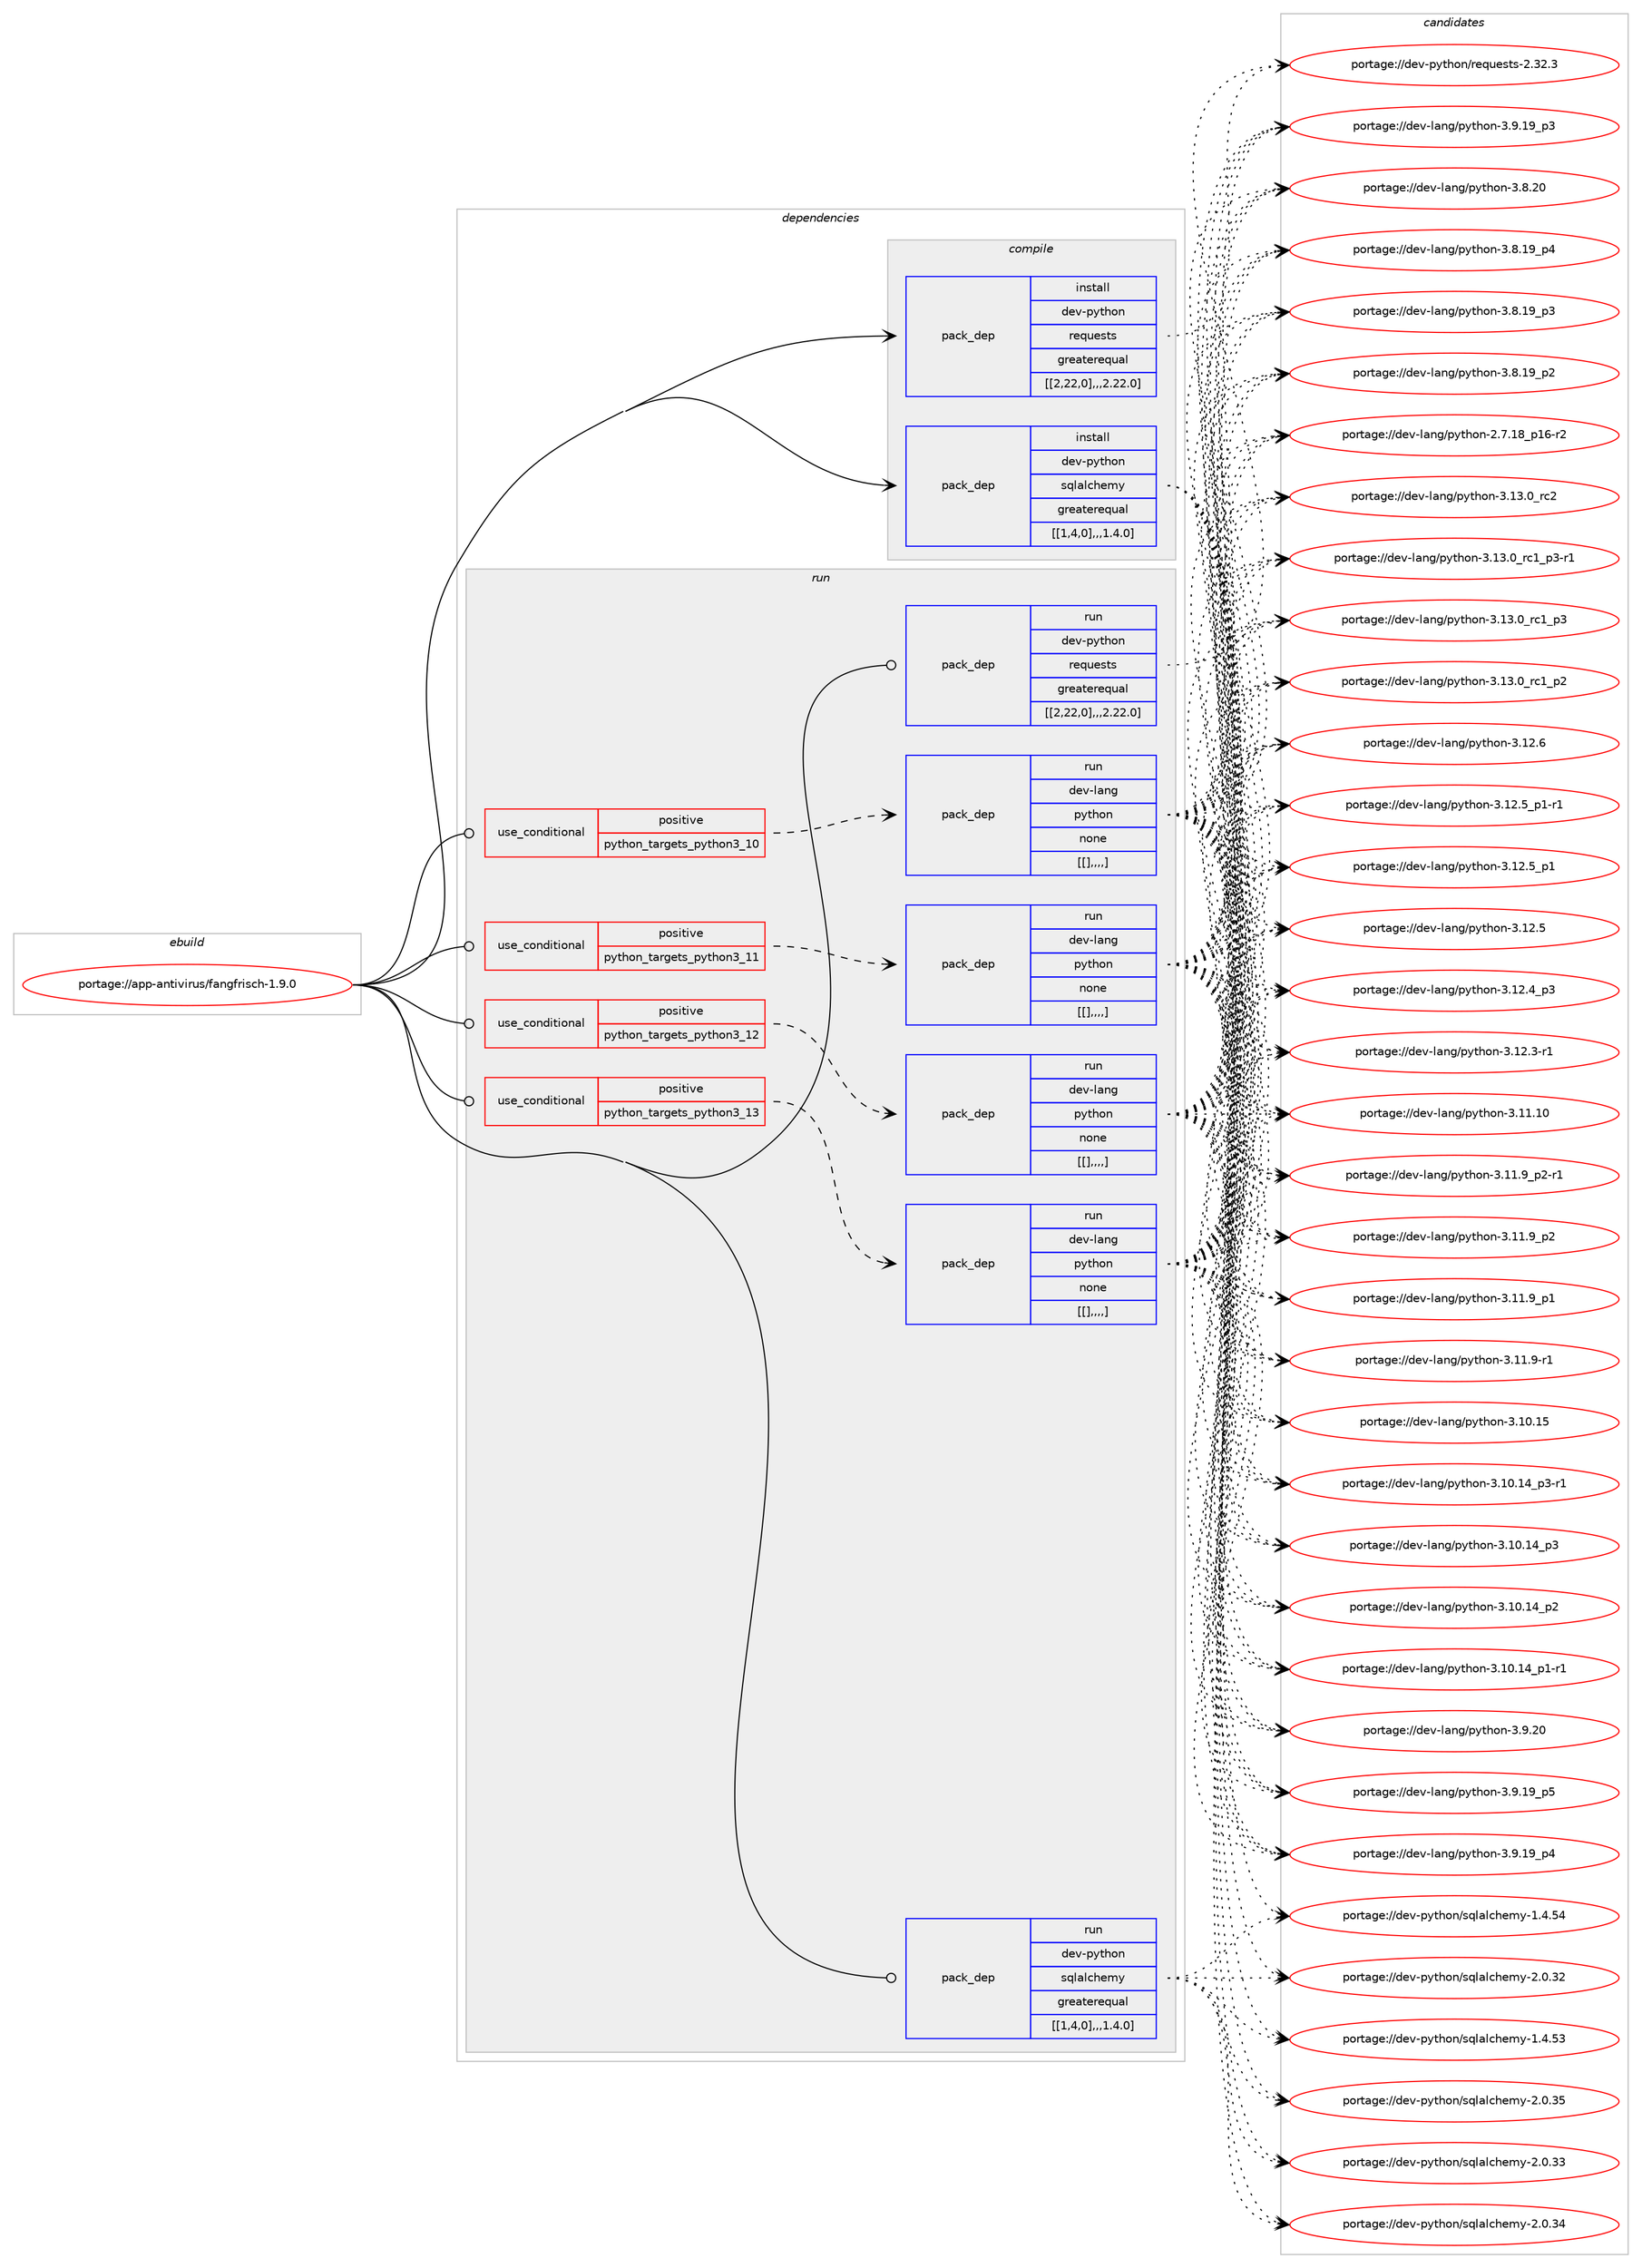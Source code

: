 digraph prolog {

# *************
# Graph options
# *************

newrank=true;
concentrate=true;
compound=true;
graph [rankdir=LR,fontname=Helvetica,fontsize=10,ranksep=1.5];#, ranksep=2.5, nodesep=0.2];
edge  [arrowhead=vee];
node  [fontname=Helvetica,fontsize=10];

# **********
# The ebuild
# **********

subgraph cluster_leftcol {
color=gray;
label=<<i>ebuild</i>>;
id [label="portage://app-antivirus/fangfrisch-1.9.0", color=red, width=4, href="../app-antivirus/fangfrisch-1.9.0.svg"];
}

# ****************
# The dependencies
# ****************

subgraph cluster_midcol {
color=gray;
label=<<i>dependencies</i>>;
subgraph cluster_compile {
fillcolor="#eeeeee";
style=filled;
label=<<i>compile</i>>;
subgraph pack4965 {
dependency6909 [label=<<TABLE BORDER="0" CELLBORDER="1" CELLSPACING="0" CELLPADDING="4" WIDTH="220"><TR><TD ROWSPAN="6" CELLPADDING="30">pack_dep</TD></TR><TR><TD WIDTH="110">install</TD></TR><TR><TD>dev-python</TD></TR><TR><TD>requests</TD></TR><TR><TD>greaterequal</TD></TR><TR><TD>[[2,22,0],,,2.22.0]</TD></TR></TABLE>>, shape=none, color=blue];
}
id:e -> dependency6909:w [weight=20,style="solid",arrowhead="vee"];
subgraph pack4966 {
dependency6910 [label=<<TABLE BORDER="0" CELLBORDER="1" CELLSPACING="0" CELLPADDING="4" WIDTH="220"><TR><TD ROWSPAN="6" CELLPADDING="30">pack_dep</TD></TR><TR><TD WIDTH="110">install</TD></TR><TR><TD>dev-python</TD></TR><TR><TD>sqlalchemy</TD></TR><TR><TD>greaterequal</TD></TR><TR><TD>[[1,4,0],,,1.4.0]</TD></TR></TABLE>>, shape=none, color=blue];
}
id:e -> dependency6910:w [weight=20,style="solid",arrowhead="vee"];
}
subgraph cluster_compileandrun {
fillcolor="#eeeeee";
style=filled;
label=<<i>compile and run</i>>;
}
subgraph cluster_run {
fillcolor="#eeeeee";
style=filled;
label=<<i>run</i>>;
subgraph cond1918 {
dependency6911 [label=<<TABLE BORDER="0" CELLBORDER="1" CELLSPACING="0" CELLPADDING="4"><TR><TD ROWSPAN="3" CELLPADDING="10">use_conditional</TD></TR><TR><TD>positive</TD></TR><TR><TD>python_targets_python3_10</TD></TR></TABLE>>, shape=none, color=red];
subgraph pack4967 {
dependency6912 [label=<<TABLE BORDER="0" CELLBORDER="1" CELLSPACING="0" CELLPADDING="4" WIDTH="220"><TR><TD ROWSPAN="6" CELLPADDING="30">pack_dep</TD></TR><TR><TD WIDTH="110">run</TD></TR><TR><TD>dev-lang</TD></TR><TR><TD>python</TD></TR><TR><TD>none</TD></TR><TR><TD>[[],,,,]</TD></TR></TABLE>>, shape=none, color=blue];
}
dependency6911:e -> dependency6912:w [weight=20,style="dashed",arrowhead="vee"];
}
id:e -> dependency6911:w [weight=20,style="solid",arrowhead="odot"];
subgraph cond1919 {
dependency6913 [label=<<TABLE BORDER="0" CELLBORDER="1" CELLSPACING="0" CELLPADDING="4"><TR><TD ROWSPAN="3" CELLPADDING="10">use_conditional</TD></TR><TR><TD>positive</TD></TR><TR><TD>python_targets_python3_11</TD></TR></TABLE>>, shape=none, color=red];
subgraph pack4968 {
dependency6914 [label=<<TABLE BORDER="0" CELLBORDER="1" CELLSPACING="0" CELLPADDING="4" WIDTH="220"><TR><TD ROWSPAN="6" CELLPADDING="30">pack_dep</TD></TR><TR><TD WIDTH="110">run</TD></TR><TR><TD>dev-lang</TD></TR><TR><TD>python</TD></TR><TR><TD>none</TD></TR><TR><TD>[[],,,,]</TD></TR></TABLE>>, shape=none, color=blue];
}
dependency6913:e -> dependency6914:w [weight=20,style="dashed",arrowhead="vee"];
}
id:e -> dependency6913:w [weight=20,style="solid",arrowhead="odot"];
subgraph cond1920 {
dependency6915 [label=<<TABLE BORDER="0" CELLBORDER="1" CELLSPACING="0" CELLPADDING="4"><TR><TD ROWSPAN="3" CELLPADDING="10">use_conditional</TD></TR><TR><TD>positive</TD></TR><TR><TD>python_targets_python3_12</TD></TR></TABLE>>, shape=none, color=red];
subgraph pack4969 {
dependency6916 [label=<<TABLE BORDER="0" CELLBORDER="1" CELLSPACING="0" CELLPADDING="4" WIDTH="220"><TR><TD ROWSPAN="6" CELLPADDING="30">pack_dep</TD></TR><TR><TD WIDTH="110">run</TD></TR><TR><TD>dev-lang</TD></TR><TR><TD>python</TD></TR><TR><TD>none</TD></TR><TR><TD>[[],,,,]</TD></TR></TABLE>>, shape=none, color=blue];
}
dependency6915:e -> dependency6916:w [weight=20,style="dashed",arrowhead="vee"];
}
id:e -> dependency6915:w [weight=20,style="solid",arrowhead="odot"];
subgraph cond1921 {
dependency6917 [label=<<TABLE BORDER="0" CELLBORDER="1" CELLSPACING="0" CELLPADDING="4"><TR><TD ROWSPAN="3" CELLPADDING="10">use_conditional</TD></TR><TR><TD>positive</TD></TR><TR><TD>python_targets_python3_13</TD></TR></TABLE>>, shape=none, color=red];
subgraph pack4970 {
dependency6918 [label=<<TABLE BORDER="0" CELLBORDER="1" CELLSPACING="0" CELLPADDING="4" WIDTH="220"><TR><TD ROWSPAN="6" CELLPADDING="30">pack_dep</TD></TR><TR><TD WIDTH="110">run</TD></TR><TR><TD>dev-lang</TD></TR><TR><TD>python</TD></TR><TR><TD>none</TD></TR><TR><TD>[[],,,,]</TD></TR></TABLE>>, shape=none, color=blue];
}
dependency6917:e -> dependency6918:w [weight=20,style="dashed",arrowhead="vee"];
}
id:e -> dependency6917:w [weight=20,style="solid",arrowhead="odot"];
subgraph pack4971 {
dependency6919 [label=<<TABLE BORDER="0" CELLBORDER="1" CELLSPACING="0" CELLPADDING="4" WIDTH="220"><TR><TD ROWSPAN="6" CELLPADDING="30">pack_dep</TD></TR><TR><TD WIDTH="110">run</TD></TR><TR><TD>dev-python</TD></TR><TR><TD>requests</TD></TR><TR><TD>greaterequal</TD></TR><TR><TD>[[2,22,0],,,2.22.0]</TD></TR></TABLE>>, shape=none, color=blue];
}
id:e -> dependency6919:w [weight=20,style="solid",arrowhead="odot"];
subgraph pack4972 {
dependency6920 [label=<<TABLE BORDER="0" CELLBORDER="1" CELLSPACING="0" CELLPADDING="4" WIDTH="220"><TR><TD ROWSPAN="6" CELLPADDING="30">pack_dep</TD></TR><TR><TD WIDTH="110">run</TD></TR><TR><TD>dev-python</TD></TR><TR><TD>sqlalchemy</TD></TR><TR><TD>greaterequal</TD></TR><TR><TD>[[1,4,0],,,1.4.0]</TD></TR></TABLE>>, shape=none, color=blue];
}
id:e -> dependency6920:w [weight=20,style="solid",arrowhead="odot"];
}
}

# **************
# The candidates
# **************

subgraph cluster_choices {
rank=same;
color=gray;
label=<<i>candidates</i>>;

subgraph choice4965 {
color=black;
nodesep=1;
choice100101118451121211161041111104711410111311710111511611545504651504651 [label="portage://dev-python/requests-2.32.3", color=red, width=4,href="../dev-python/requests-2.32.3.svg"];
dependency6909:e -> choice100101118451121211161041111104711410111311710111511611545504651504651:w [style=dotted,weight="100"];
}
subgraph choice4966 {
color=black;
nodesep=1;
choice1001011184511212111610411111047115113108971089910410110912145504648465153 [label="portage://dev-python/sqlalchemy-2.0.35", color=red, width=4,href="../dev-python/sqlalchemy-2.0.35.svg"];
choice1001011184511212111610411111047115113108971089910410110912145504648465152 [label="portage://dev-python/sqlalchemy-2.0.34", color=red, width=4,href="../dev-python/sqlalchemy-2.0.34.svg"];
choice1001011184511212111610411111047115113108971089910410110912145504648465151 [label="portage://dev-python/sqlalchemy-2.0.33", color=red, width=4,href="../dev-python/sqlalchemy-2.0.33.svg"];
choice1001011184511212111610411111047115113108971089910410110912145504648465150 [label="portage://dev-python/sqlalchemy-2.0.32", color=red, width=4,href="../dev-python/sqlalchemy-2.0.32.svg"];
choice1001011184511212111610411111047115113108971089910410110912145494652465352 [label="portage://dev-python/sqlalchemy-1.4.54", color=red, width=4,href="../dev-python/sqlalchemy-1.4.54.svg"];
choice1001011184511212111610411111047115113108971089910410110912145494652465351 [label="portage://dev-python/sqlalchemy-1.4.53", color=red, width=4,href="../dev-python/sqlalchemy-1.4.53.svg"];
dependency6910:e -> choice1001011184511212111610411111047115113108971089910410110912145504648465153:w [style=dotted,weight="100"];
dependency6910:e -> choice1001011184511212111610411111047115113108971089910410110912145504648465152:w [style=dotted,weight="100"];
dependency6910:e -> choice1001011184511212111610411111047115113108971089910410110912145504648465151:w [style=dotted,weight="100"];
dependency6910:e -> choice1001011184511212111610411111047115113108971089910410110912145504648465150:w [style=dotted,weight="100"];
dependency6910:e -> choice1001011184511212111610411111047115113108971089910410110912145494652465352:w [style=dotted,weight="100"];
dependency6910:e -> choice1001011184511212111610411111047115113108971089910410110912145494652465351:w [style=dotted,weight="100"];
}
subgraph choice4967 {
color=black;
nodesep=1;
choice10010111845108971101034711212111610411111045514649514648951149950 [label="portage://dev-lang/python-3.13.0_rc2", color=red, width=4,href="../dev-lang/python-3.13.0_rc2.svg"];
choice1001011184510897110103471121211161041111104551464951464895114994995112514511449 [label="portage://dev-lang/python-3.13.0_rc1_p3-r1", color=red, width=4,href="../dev-lang/python-3.13.0_rc1_p3-r1.svg"];
choice100101118451089711010347112121116104111110455146495146489511499499511251 [label="portage://dev-lang/python-3.13.0_rc1_p3", color=red, width=4,href="../dev-lang/python-3.13.0_rc1_p3.svg"];
choice100101118451089711010347112121116104111110455146495146489511499499511250 [label="portage://dev-lang/python-3.13.0_rc1_p2", color=red, width=4,href="../dev-lang/python-3.13.0_rc1_p2.svg"];
choice10010111845108971101034711212111610411111045514649504654 [label="portage://dev-lang/python-3.12.6", color=red, width=4,href="../dev-lang/python-3.12.6.svg"];
choice1001011184510897110103471121211161041111104551464950465395112494511449 [label="portage://dev-lang/python-3.12.5_p1-r1", color=red, width=4,href="../dev-lang/python-3.12.5_p1-r1.svg"];
choice100101118451089711010347112121116104111110455146495046539511249 [label="portage://dev-lang/python-3.12.5_p1", color=red, width=4,href="../dev-lang/python-3.12.5_p1.svg"];
choice10010111845108971101034711212111610411111045514649504653 [label="portage://dev-lang/python-3.12.5", color=red, width=4,href="../dev-lang/python-3.12.5.svg"];
choice100101118451089711010347112121116104111110455146495046529511251 [label="portage://dev-lang/python-3.12.4_p3", color=red, width=4,href="../dev-lang/python-3.12.4_p3.svg"];
choice100101118451089711010347112121116104111110455146495046514511449 [label="portage://dev-lang/python-3.12.3-r1", color=red, width=4,href="../dev-lang/python-3.12.3-r1.svg"];
choice1001011184510897110103471121211161041111104551464949464948 [label="portage://dev-lang/python-3.11.10", color=red, width=4,href="../dev-lang/python-3.11.10.svg"];
choice1001011184510897110103471121211161041111104551464949465795112504511449 [label="portage://dev-lang/python-3.11.9_p2-r1", color=red, width=4,href="../dev-lang/python-3.11.9_p2-r1.svg"];
choice100101118451089711010347112121116104111110455146494946579511250 [label="portage://dev-lang/python-3.11.9_p2", color=red, width=4,href="../dev-lang/python-3.11.9_p2.svg"];
choice100101118451089711010347112121116104111110455146494946579511249 [label="portage://dev-lang/python-3.11.9_p1", color=red, width=4,href="../dev-lang/python-3.11.9_p1.svg"];
choice100101118451089711010347112121116104111110455146494946574511449 [label="portage://dev-lang/python-3.11.9-r1", color=red, width=4,href="../dev-lang/python-3.11.9-r1.svg"];
choice1001011184510897110103471121211161041111104551464948464953 [label="portage://dev-lang/python-3.10.15", color=red, width=4,href="../dev-lang/python-3.10.15.svg"];
choice100101118451089711010347112121116104111110455146494846495295112514511449 [label="portage://dev-lang/python-3.10.14_p3-r1", color=red, width=4,href="../dev-lang/python-3.10.14_p3-r1.svg"];
choice10010111845108971101034711212111610411111045514649484649529511251 [label="portage://dev-lang/python-3.10.14_p3", color=red, width=4,href="../dev-lang/python-3.10.14_p3.svg"];
choice10010111845108971101034711212111610411111045514649484649529511250 [label="portage://dev-lang/python-3.10.14_p2", color=red, width=4,href="../dev-lang/python-3.10.14_p2.svg"];
choice100101118451089711010347112121116104111110455146494846495295112494511449 [label="portage://dev-lang/python-3.10.14_p1-r1", color=red, width=4,href="../dev-lang/python-3.10.14_p1-r1.svg"];
choice10010111845108971101034711212111610411111045514657465048 [label="portage://dev-lang/python-3.9.20", color=red, width=4,href="../dev-lang/python-3.9.20.svg"];
choice100101118451089711010347112121116104111110455146574649579511253 [label="portage://dev-lang/python-3.9.19_p5", color=red, width=4,href="../dev-lang/python-3.9.19_p5.svg"];
choice100101118451089711010347112121116104111110455146574649579511252 [label="portage://dev-lang/python-3.9.19_p4", color=red, width=4,href="../dev-lang/python-3.9.19_p4.svg"];
choice100101118451089711010347112121116104111110455146574649579511251 [label="portage://dev-lang/python-3.9.19_p3", color=red, width=4,href="../dev-lang/python-3.9.19_p3.svg"];
choice10010111845108971101034711212111610411111045514656465048 [label="portage://dev-lang/python-3.8.20", color=red, width=4,href="../dev-lang/python-3.8.20.svg"];
choice100101118451089711010347112121116104111110455146564649579511252 [label="portage://dev-lang/python-3.8.19_p4", color=red, width=4,href="../dev-lang/python-3.8.19_p4.svg"];
choice100101118451089711010347112121116104111110455146564649579511251 [label="portage://dev-lang/python-3.8.19_p3", color=red, width=4,href="../dev-lang/python-3.8.19_p3.svg"];
choice100101118451089711010347112121116104111110455146564649579511250 [label="portage://dev-lang/python-3.8.19_p2", color=red, width=4,href="../dev-lang/python-3.8.19_p2.svg"];
choice100101118451089711010347112121116104111110455046554649569511249544511450 [label="portage://dev-lang/python-2.7.18_p16-r2", color=red, width=4,href="../dev-lang/python-2.7.18_p16-r2.svg"];
dependency6912:e -> choice10010111845108971101034711212111610411111045514649514648951149950:w [style=dotted,weight="100"];
dependency6912:e -> choice1001011184510897110103471121211161041111104551464951464895114994995112514511449:w [style=dotted,weight="100"];
dependency6912:e -> choice100101118451089711010347112121116104111110455146495146489511499499511251:w [style=dotted,weight="100"];
dependency6912:e -> choice100101118451089711010347112121116104111110455146495146489511499499511250:w [style=dotted,weight="100"];
dependency6912:e -> choice10010111845108971101034711212111610411111045514649504654:w [style=dotted,weight="100"];
dependency6912:e -> choice1001011184510897110103471121211161041111104551464950465395112494511449:w [style=dotted,weight="100"];
dependency6912:e -> choice100101118451089711010347112121116104111110455146495046539511249:w [style=dotted,weight="100"];
dependency6912:e -> choice10010111845108971101034711212111610411111045514649504653:w [style=dotted,weight="100"];
dependency6912:e -> choice100101118451089711010347112121116104111110455146495046529511251:w [style=dotted,weight="100"];
dependency6912:e -> choice100101118451089711010347112121116104111110455146495046514511449:w [style=dotted,weight="100"];
dependency6912:e -> choice1001011184510897110103471121211161041111104551464949464948:w [style=dotted,weight="100"];
dependency6912:e -> choice1001011184510897110103471121211161041111104551464949465795112504511449:w [style=dotted,weight="100"];
dependency6912:e -> choice100101118451089711010347112121116104111110455146494946579511250:w [style=dotted,weight="100"];
dependency6912:e -> choice100101118451089711010347112121116104111110455146494946579511249:w [style=dotted,weight="100"];
dependency6912:e -> choice100101118451089711010347112121116104111110455146494946574511449:w [style=dotted,weight="100"];
dependency6912:e -> choice1001011184510897110103471121211161041111104551464948464953:w [style=dotted,weight="100"];
dependency6912:e -> choice100101118451089711010347112121116104111110455146494846495295112514511449:w [style=dotted,weight="100"];
dependency6912:e -> choice10010111845108971101034711212111610411111045514649484649529511251:w [style=dotted,weight="100"];
dependency6912:e -> choice10010111845108971101034711212111610411111045514649484649529511250:w [style=dotted,weight="100"];
dependency6912:e -> choice100101118451089711010347112121116104111110455146494846495295112494511449:w [style=dotted,weight="100"];
dependency6912:e -> choice10010111845108971101034711212111610411111045514657465048:w [style=dotted,weight="100"];
dependency6912:e -> choice100101118451089711010347112121116104111110455146574649579511253:w [style=dotted,weight="100"];
dependency6912:e -> choice100101118451089711010347112121116104111110455146574649579511252:w [style=dotted,weight="100"];
dependency6912:e -> choice100101118451089711010347112121116104111110455146574649579511251:w [style=dotted,weight="100"];
dependency6912:e -> choice10010111845108971101034711212111610411111045514656465048:w [style=dotted,weight="100"];
dependency6912:e -> choice100101118451089711010347112121116104111110455146564649579511252:w [style=dotted,weight="100"];
dependency6912:e -> choice100101118451089711010347112121116104111110455146564649579511251:w [style=dotted,weight="100"];
dependency6912:e -> choice100101118451089711010347112121116104111110455146564649579511250:w [style=dotted,weight="100"];
dependency6912:e -> choice100101118451089711010347112121116104111110455046554649569511249544511450:w [style=dotted,weight="100"];
}
subgraph choice4968 {
color=black;
nodesep=1;
choice10010111845108971101034711212111610411111045514649514648951149950 [label="portage://dev-lang/python-3.13.0_rc2", color=red, width=4,href="../dev-lang/python-3.13.0_rc2.svg"];
choice1001011184510897110103471121211161041111104551464951464895114994995112514511449 [label="portage://dev-lang/python-3.13.0_rc1_p3-r1", color=red, width=4,href="../dev-lang/python-3.13.0_rc1_p3-r1.svg"];
choice100101118451089711010347112121116104111110455146495146489511499499511251 [label="portage://dev-lang/python-3.13.0_rc1_p3", color=red, width=4,href="../dev-lang/python-3.13.0_rc1_p3.svg"];
choice100101118451089711010347112121116104111110455146495146489511499499511250 [label="portage://dev-lang/python-3.13.0_rc1_p2", color=red, width=4,href="../dev-lang/python-3.13.0_rc1_p2.svg"];
choice10010111845108971101034711212111610411111045514649504654 [label="portage://dev-lang/python-3.12.6", color=red, width=4,href="../dev-lang/python-3.12.6.svg"];
choice1001011184510897110103471121211161041111104551464950465395112494511449 [label="portage://dev-lang/python-3.12.5_p1-r1", color=red, width=4,href="../dev-lang/python-3.12.5_p1-r1.svg"];
choice100101118451089711010347112121116104111110455146495046539511249 [label="portage://dev-lang/python-3.12.5_p1", color=red, width=4,href="../dev-lang/python-3.12.5_p1.svg"];
choice10010111845108971101034711212111610411111045514649504653 [label="portage://dev-lang/python-3.12.5", color=red, width=4,href="../dev-lang/python-3.12.5.svg"];
choice100101118451089711010347112121116104111110455146495046529511251 [label="portage://dev-lang/python-3.12.4_p3", color=red, width=4,href="../dev-lang/python-3.12.4_p3.svg"];
choice100101118451089711010347112121116104111110455146495046514511449 [label="portage://dev-lang/python-3.12.3-r1", color=red, width=4,href="../dev-lang/python-3.12.3-r1.svg"];
choice1001011184510897110103471121211161041111104551464949464948 [label="portage://dev-lang/python-3.11.10", color=red, width=4,href="../dev-lang/python-3.11.10.svg"];
choice1001011184510897110103471121211161041111104551464949465795112504511449 [label="portage://dev-lang/python-3.11.9_p2-r1", color=red, width=4,href="../dev-lang/python-3.11.9_p2-r1.svg"];
choice100101118451089711010347112121116104111110455146494946579511250 [label="portage://dev-lang/python-3.11.9_p2", color=red, width=4,href="../dev-lang/python-3.11.9_p2.svg"];
choice100101118451089711010347112121116104111110455146494946579511249 [label="portage://dev-lang/python-3.11.9_p1", color=red, width=4,href="../dev-lang/python-3.11.9_p1.svg"];
choice100101118451089711010347112121116104111110455146494946574511449 [label="portage://dev-lang/python-3.11.9-r1", color=red, width=4,href="../dev-lang/python-3.11.9-r1.svg"];
choice1001011184510897110103471121211161041111104551464948464953 [label="portage://dev-lang/python-3.10.15", color=red, width=4,href="../dev-lang/python-3.10.15.svg"];
choice100101118451089711010347112121116104111110455146494846495295112514511449 [label="portage://dev-lang/python-3.10.14_p3-r1", color=red, width=4,href="../dev-lang/python-3.10.14_p3-r1.svg"];
choice10010111845108971101034711212111610411111045514649484649529511251 [label="portage://dev-lang/python-3.10.14_p3", color=red, width=4,href="../dev-lang/python-3.10.14_p3.svg"];
choice10010111845108971101034711212111610411111045514649484649529511250 [label="portage://dev-lang/python-3.10.14_p2", color=red, width=4,href="../dev-lang/python-3.10.14_p2.svg"];
choice100101118451089711010347112121116104111110455146494846495295112494511449 [label="portage://dev-lang/python-3.10.14_p1-r1", color=red, width=4,href="../dev-lang/python-3.10.14_p1-r1.svg"];
choice10010111845108971101034711212111610411111045514657465048 [label="portage://dev-lang/python-3.9.20", color=red, width=4,href="../dev-lang/python-3.9.20.svg"];
choice100101118451089711010347112121116104111110455146574649579511253 [label="portage://dev-lang/python-3.9.19_p5", color=red, width=4,href="../dev-lang/python-3.9.19_p5.svg"];
choice100101118451089711010347112121116104111110455146574649579511252 [label="portage://dev-lang/python-3.9.19_p4", color=red, width=4,href="../dev-lang/python-3.9.19_p4.svg"];
choice100101118451089711010347112121116104111110455146574649579511251 [label="portage://dev-lang/python-3.9.19_p3", color=red, width=4,href="../dev-lang/python-3.9.19_p3.svg"];
choice10010111845108971101034711212111610411111045514656465048 [label="portage://dev-lang/python-3.8.20", color=red, width=4,href="../dev-lang/python-3.8.20.svg"];
choice100101118451089711010347112121116104111110455146564649579511252 [label="portage://dev-lang/python-3.8.19_p4", color=red, width=4,href="../dev-lang/python-3.8.19_p4.svg"];
choice100101118451089711010347112121116104111110455146564649579511251 [label="portage://dev-lang/python-3.8.19_p3", color=red, width=4,href="../dev-lang/python-3.8.19_p3.svg"];
choice100101118451089711010347112121116104111110455146564649579511250 [label="portage://dev-lang/python-3.8.19_p2", color=red, width=4,href="../dev-lang/python-3.8.19_p2.svg"];
choice100101118451089711010347112121116104111110455046554649569511249544511450 [label="portage://dev-lang/python-2.7.18_p16-r2", color=red, width=4,href="../dev-lang/python-2.7.18_p16-r2.svg"];
dependency6914:e -> choice10010111845108971101034711212111610411111045514649514648951149950:w [style=dotted,weight="100"];
dependency6914:e -> choice1001011184510897110103471121211161041111104551464951464895114994995112514511449:w [style=dotted,weight="100"];
dependency6914:e -> choice100101118451089711010347112121116104111110455146495146489511499499511251:w [style=dotted,weight="100"];
dependency6914:e -> choice100101118451089711010347112121116104111110455146495146489511499499511250:w [style=dotted,weight="100"];
dependency6914:e -> choice10010111845108971101034711212111610411111045514649504654:w [style=dotted,weight="100"];
dependency6914:e -> choice1001011184510897110103471121211161041111104551464950465395112494511449:w [style=dotted,weight="100"];
dependency6914:e -> choice100101118451089711010347112121116104111110455146495046539511249:w [style=dotted,weight="100"];
dependency6914:e -> choice10010111845108971101034711212111610411111045514649504653:w [style=dotted,weight="100"];
dependency6914:e -> choice100101118451089711010347112121116104111110455146495046529511251:w [style=dotted,weight="100"];
dependency6914:e -> choice100101118451089711010347112121116104111110455146495046514511449:w [style=dotted,weight="100"];
dependency6914:e -> choice1001011184510897110103471121211161041111104551464949464948:w [style=dotted,weight="100"];
dependency6914:e -> choice1001011184510897110103471121211161041111104551464949465795112504511449:w [style=dotted,weight="100"];
dependency6914:e -> choice100101118451089711010347112121116104111110455146494946579511250:w [style=dotted,weight="100"];
dependency6914:e -> choice100101118451089711010347112121116104111110455146494946579511249:w [style=dotted,weight="100"];
dependency6914:e -> choice100101118451089711010347112121116104111110455146494946574511449:w [style=dotted,weight="100"];
dependency6914:e -> choice1001011184510897110103471121211161041111104551464948464953:w [style=dotted,weight="100"];
dependency6914:e -> choice100101118451089711010347112121116104111110455146494846495295112514511449:w [style=dotted,weight="100"];
dependency6914:e -> choice10010111845108971101034711212111610411111045514649484649529511251:w [style=dotted,weight="100"];
dependency6914:e -> choice10010111845108971101034711212111610411111045514649484649529511250:w [style=dotted,weight="100"];
dependency6914:e -> choice100101118451089711010347112121116104111110455146494846495295112494511449:w [style=dotted,weight="100"];
dependency6914:e -> choice10010111845108971101034711212111610411111045514657465048:w [style=dotted,weight="100"];
dependency6914:e -> choice100101118451089711010347112121116104111110455146574649579511253:w [style=dotted,weight="100"];
dependency6914:e -> choice100101118451089711010347112121116104111110455146574649579511252:w [style=dotted,weight="100"];
dependency6914:e -> choice100101118451089711010347112121116104111110455146574649579511251:w [style=dotted,weight="100"];
dependency6914:e -> choice10010111845108971101034711212111610411111045514656465048:w [style=dotted,weight="100"];
dependency6914:e -> choice100101118451089711010347112121116104111110455146564649579511252:w [style=dotted,weight="100"];
dependency6914:e -> choice100101118451089711010347112121116104111110455146564649579511251:w [style=dotted,weight="100"];
dependency6914:e -> choice100101118451089711010347112121116104111110455146564649579511250:w [style=dotted,weight="100"];
dependency6914:e -> choice100101118451089711010347112121116104111110455046554649569511249544511450:w [style=dotted,weight="100"];
}
subgraph choice4969 {
color=black;
nodesep=1;
choice10010111845108971101034711212111610411111045514649514648951149950 [label="portage://dev-lang/python-3.13.0_rc2", color=red, width=4,href="../dev-lang/python-3.13.0_rc2.svg"];
choice1001011184510897110103471121211161041111104551464951464895114994995112514511449 [label="portage://dev-lang/python-3.13.0_rc1_p3-r1", color=red, width=4,href="../dev-lang/python-3.13.0_rc1_p3-r1.svg"];
choice100101118451089711010347112121116104111110455146495146489511499499511251 [label="portage://dev-lang/python-3.13.0_rc1_p3", color=red, width=4,href="../dev-lang/python-3.13.0_rc1_p3.svg"];
choice100101118451089711010347112121116104111110455146495146489511499499511250 [label="portage://dev-lang/python-3.13.0_rc1_p2", color=red, width=4,href="../dev-lang/python-3.13.0_rc1_p2.svg"];
choice10010111845108971101034711212111610411111045514649504654 [label="portage://dev-lang/python-3.12.6", color=red, width=4,href="../dev-lang/python-3.12.6.svg"];
choice1001011184510897110103471121211161041111104551464950465395112494511449 [label="portage://dev-lang/python-3.12.5_p1-r1", color=red, width=4,href="../dev-lang/python-3.12.5_p1-r1.svg"];
choice100101118451089711010347112121116104111110455146495046539511249 [label="portage://dev-lang/python-3.12.5_p1", color=red, width=4,href="../dev-lang/python-3.12.5_p1.svg"];
choice10010111845108971101034711212111610411111045514649504653 [label="portage://dev-lang/python-3.12.5", color=red, width=4,href="../dev-lang/python-3.12.5.svg"];
choice100101118451089711010347112121116104111110455146495046529511251 [label="portage://dev-lang/python-3.12.4_p3", color=red, width=4,href="../dev-lang/python-3.12.4_p3.svg"];
choice100101118451089711010347112121116104111110455146495046514511449 [label="portage://dev-lang/python-3.12.3-r1", color=red, width=4,href="../dev-lang/python-3.12.3-r1.svg"];
choice1001011184510897110103471121211161041111104551464949464948 [label="portage://dev-lang/python-3.11.10", color=red, width=4,href="../dev-lang/python-3.11.10.svg"];
choice1001011184510897110103471121211161041111104551464949465795112504511449 [label="portage://dev-lang/python-3.11.9_p2-r1", color=red, width=4,href="../dev-lang/python-3.11.9_p2-r1.svg"];
choice100101118451089711010347112121116104111110455146494946579511250 [label="portage://dev-lang/python-3.11.9_p2", color=red, width=4,href="../dev-lang/python-3.11.9_p2.svg"];
choice100101118451089711010347112121116104111110455146494946579511249 [label="portage://dev-lang/python-3.11.9_p1", color=red, width=4,href="../dev-lang/python-3.11.9_p1.svg"];
choice100101118451089711010347112121116104111110455146494946574511449 [label="portage://dev-lang/python-3.11.9-r1", color=red, width=4,href="../dev-lang/python-3.11.9-r1.svg"];
choice1001011184510897110103471121211161041111104551464948464953 [label="portage://dev-lang/python-3.10.15", color=red, width=4,href="../dev-lang/python-3.10.15.svg"];
choice100101118451089711010347112121116104111110455146494846495295112514511449 [label="portage://dev-lang/python-3.10.14_p3-r1", color=red, width=4,href="../dev-lang/python-3.10.14_p3-r1.svg"];
choice10010111845108971101034711212111610411111045514649484649529511251 [label="portage://dev-lang/python-3.10.14_p3", color=red, width=4,href="../dev-lang/python-3.10.14_p3.svg"];
choice10010111845108971101034711212111610411111045514649484649529511250 [label="portage://dev-lang/python-3.10.14_p2", color=red, width=4,href="../dev-lang/python-3.10.14_p2.svg"];
choice100101118451089711010347112121116104111110455146494846495295112494511449 [label="portage://dev-lang/python-3.10.14_p1-r1", color=red, width=4,href="../dev-lang/python-3.10.14_p1-r1.svg"];
choice10010111845108971101034711212111610411111045514657465048 [label="portage://dev-lang/python-3.9.20", color=red, width=4,href="../dev-lang/python-3.9.20.svg"];
choice100101118451089711010347112121116104111110455146574649579511253 [label="portage://dev-lang/python-3.9.19_p5", color=red, width=4,href="../dev-lang/python-3.9.19_p5.svg"];
choice100101118451089711010347112121116104111110455146574649579511252 [label="portage://dev-lang/python-3.9.19_p4", color=red, width=4,href="../dev-lang/python-3.9.19_p4.svg"];
choice100101118451089711010347112121116104111110455146574649579511251 [label="portage://dev-lang/python-3.9.19_p3", color=red, width=4,href="../dev-lang/python-3.9.19_p3.svg"];
choice10010111845108971101034711212111610411111045514656465048 [label="portage://dev-lang/python-3.8.20", color=red, width=4,href="../dev-lang/python-3.8.20.svg"];
choice100101118451089711010347112121116104111110455146564649579511252 [label="portage://dev-lang/python-3.8.19_p4", color=red, width=4,href="../dev-lang/python-3.8.19_p4.svg"];
choice100101118451089711010347112121116104111110455146564649579511251 [label="portage://dev-lang/python-3.8.19_p3", color=red, width=4,href="../dev-lang/python-3.8.19_p3.svg"];
choice100101118451089711010347112121116104111110455146564649579511250 [label="portage://dev-lang/python-3.8.19_p2", color=red, width=4,href="../dev-lang/python-3.8.19_p2.svg"];
choice100101118451089711010347112121116104111110455046554649569511249544511450 [label="portage://dev-lang/python-2.7.18_p16-r2", color=red, width=4,href="../dev-lang/python-2.7.18_p16-r2.svg"];
dependency6916:e -> choice10010111845108971101034711212111610411111045514649514648951149950:w [style=dotted,weight="100"];
dependency6916:e -> choice1001011184510897110103471121211161041111104551464951464895114994995112514511449:w [style=dotted,weight="100"];
dependency6916:e -> choice100101118451089711010347112121116104111110455146495146489511499499511251:w [style=dotted,weight="100"];
dependency6916:e -> choice100101118451089711010347112121116104111110455146495146489511499499511250:w [style=dotted,weight="100"];
dependency6916:e -> choice10010111845108971101034711212111610411111045514649504654:w [style=dotted,weight="100"];
dependency6916:e -> choice1001011184510897110103471121211161041111104551464950465395112494511449:w [style=dotted,weight="100"];
dependency6916:e -> choice100101118451089711010347112121116104111110455146495046539511249:w [style=dotted,weight="100"];
dependency6916:e -> choice10010111845108971101034711212111610411111045514649504653:w [style=dotted,weight="100"];
dependency6916:e -> choice100101118451089711010347112121116104111110455146495046529511251:w [style=dotted,weight="100"];
dependency6916:e -> choice100101118451089711010347112121116104111110455146495046514511449:w [style=dotted,weight="100"];
dependency6916:e -> choice1001011184510897110103471121211161041111104551464949464948:w [style=dotted,weight="100"];
dependency6916:e -> choice1001011184510897110103471121211161041111104551464949465795112504511449:w [style=dotted,weight="100"];
dependency6916:e -> choice100101118451089711010347112121116104111110455146494946579511250:w [style=dotted,weight="100"];
dependency6916:e -> choice100101118451089711010347112121116104111110455146494946579511249:w [style=dotted,weight="100"];
dependency6916:e -> choice100101118451089711010347112121116104111110455146494946574511449:w [style=dotted,weight="100"];
dependency6916:e -> choice1001011184510897110103471121211161041111104551464948464953:w [style=dotted,weight="100"];
dependency6916:e -> choice100101118451089711010347112121116104111110455146494846495295112514511449:w [style=dotted,weight="100"];
dependency6916:e -> choice10010111845108971101034711212111610411111045514649484649529511251:w [style=dotted,weight="100"];
dependency6916:e -> choice10010111845108971101034711212111610411111045514649484649529511250:w [style=dotted,weight="100"];
dependency6916:e -> choice100101118451089711010347112121116104111110455146494846495295112494511449:w [style=dotted,weight="100"];
dependency6916:e -> choice10010111845108971101034711212111610411111045514657465048:w [style=dotted,weight="100"];
dependency6916:e -> choice100101118451089711010347112121116104111110455146574649579511253:w [style=dotted,weight="100"];
dependency6916:e -> choice100101118451089711010347112121116104111110455146574649579511252:w [style=dotted,weight="100"];
dependency6916:e -> choice100101118451089711010347112121116104111110455146574649579511251:w [style=dotted,weight="100"];
dependency6916:e -> choice10010111845108971101034711212111610411111045514656465048:w [style=dotted,weight="100"];
dependency6916:e -> choice100101118451089711010347112121116104111110455146564649579511252:w [style=dotted,weight="100"];
dependency6916:e -> choice100101118451089711010347112121116104111110455146564649579511251:w [style=dotted,weight="100"];
dependency6916:e -> choice100101118451089711010347112121116104111110455146564649579511250:w [style=dotted,weight="100"];
dependency6916:e -> choice100101118451089711010347112121116104111110455046554649569511249544511450:w [style=dotted,weight="100"];
}
subgraph choice4970 {
color=black;
nodesep=1;
choice10010111845108971101034711212111610411111045514649514648951149950 [label="portage://dev-lang/python-3.13.0_rc2", color=red, width=4,href="../dev-lang/python-3.13.0_rc2.svg"];
choice1001011184510897110103471121211161041111104551464951464895114994995112514511449 [label="portage://dev-lang/python-3.13.0_rc1_p3-r1", color=red, width=4,href="../dev-lang/python-3.13.0_rc1_p3-r1.svg"];
choice100101118451089711010347112121116104111110455146495146489511499499511251 [label="portage://dev-lang/python-3.13.0_rc1_p3", color=red, width=4,href="../dev-lang/python-3.13.0_rc1_p3.svg"];
choice100101118451089711010347112121116104111110455146495146489511499499511250 [label="portage://dev-lang/python-3.13.0_rc1_p2", color=red, width=4,href="../dev-lang/python-3.13.0_rc1_p2.svg"];
choice10010111845108971101034711212111610411111045514649504654 [label="portage://dev-lang/python-3.12.6", color=red, width=4,href="../dev-lang/python-3.12.6.svg"];
choice1001011184510897110103471121211161041111104551464950465395112494511449 [label="portage://dev-lang/python-3.12.5_p1-r1", color=red, width=4,href="../dev-lang/python-3.12.5_p1-r1.svg"];
choice100101118451089711010347112121116104111110455146495046539511249 [label="portage://dev-lang/python-3.12.5_p1", color=red, width=4,href="../dev-lang/python-3.12.5_p1.svg"];
choice10010111845108971101034711212111610411111045514649504653 [label="portage://dev-lang/python-3.12.5", color=red, width=4,href="../dev-lang/python-3.12.5.svg"];
choice100101118451089711010347112121116104111110455146495046529511251 [label="portage://dev-lang/python-3.12.4_p3", color=red, width=4,href="../dev-lang/python-3.12.4_p3.svg"];
choice100101118451089711010347112121116104111110455146495046514511449 [label="portage://dev-lang/python-3.12.3-r1", color=red, width=4,href="../dev-lang/python-3.12.3-r1.svg"];
choice1001011184510897110103471121211161041111104551464949464948 [label="portage://dev-lang/python-3.11.10", color=red, width=4,href="../dev-lang/python-3.11.10.svg"];
choice1001011184510897110103471121211161041111104551464949465795112504511449 [label="portage://dev-lang/python-3.11.9_p2-r1", color=red, width=4,href="../dev-lang/python-3.11.9_p2-r1.svg"];
choice100101118451089711010347112121116104111110455146494946579511250 [label="portage://dev-lang/python-3.11.9_p2", color=red, width=4,href="../dev-lang/python-3.11.9_p2.svg"];
choice100101118451089711010347112121116104111110455146494946579511249 [label="portage://dev-lang/python-3.11.9_p1", color=red, width=4,href="../dev-lang/python-3.11.9_p1.svg"];
choice100101118451089711010347112121116104111110455146494946574511449 [label="portage://dev-lang/python-3.11.9-r1", color=red, width=4,href="../dev-lang/python-3.11.9-r1.svg"];
choice1001011184510897110103471121211161041111104551464948464953 [label="portage://dev-lang/python-3.10.15", color=red, width=4,href="../dev-lang/python-3.10.15.svg"];
choice100101118451089711010347112121116104111110455146494846495295112514511449 [label="portage://dev-lang/python-3.10.14_p3-r1", color=red, width=4,href="../dev-lang/python-3.10.14_p3-r1.svg"];
choice10010111845108971101034711212111610411111045514649484649529511251 [label="portage://dev-lang/python-3.10.14_p3", color=red, width=4,href="../dev-lang/python-3.10.14_p3.svg"];
choice10010111845108971101034711212111610411111045514649484649529511250 [label="portage://dev-lang/python-3.10.14_p2", color=red, width=4,href="../dev-lang/python-3.10.14_p2.svg"];
choice100101118451089711010347112121116104111110455146494846495295112494511449 [label="portage://dev-lang/python-3.10.14_p1-r1", color=red, width=4,href="../dev-lang/python-3.10.14_p1-r1.svg"];
choice10010111845108971101034711212111610411111045514657465048 [label="portage://dev-lang/python-3.9.20", color=red, width=4,href="../dev-lang/python-3.9.20.svg"];
choice100101118451089711010347112121116104111110455146574649579511253 [label="portage://dev-lang/python-3.9.19_p5", color=red, width=4,href="../dev-lang/python-3.9.19_p5.svg"];
choice100101118451089711010347112121116104111110455146574649579511252 [label="portage://dev-lang/python-3.9.19_p4", color=red, width=4,href="../dev-lang/python-3.9.19_p4.svg"];
choice100101118451089711010347112121116104111110455146574649579511251 [label="portage://dev-lang/python-3.9.19_p3", color=red, width=4,href="../dev-lang/python-3.9.19_p3.svg"];
choice10010111845108971101034711212111610411111045514656465048 [label="portage://dev-lang/python-3.8.20", color=red, width=4,href="../dev-lang/python-3.8.20.svg"];
choice100101118451089711010347112121116104111110455146564649579511252 [label="portage://dev-lang/python-3.8.19_p4", color=red, width=4,href="../dev-lang/python-3.8.19_p4.svg"];
choice100101118451089711010347112121116104111110455146564649579511251 [label="portage://dev-lang/python-3.8.19_p3", color=red, width=4,href="../dev-lang/python-3.8.19_p3.svg"];
choice100101118451089711010347112121116104111110455146564649579511250 [label="portage://dev-lang/python-3.8.19_p2", color=red, width=4,href="../dev-lang/python-3.8.19_p2.svg"];
choice100101118451089711010347112121116104111110455046554649569511249544511450 [label="portage://dev-lang/python-2.7.18_p16-r2", color=red, width=4,href="../dev-lang/python-2.7.18_p16-r2.svg"];
dependency6918:e -> choice10010111845108971101034711212111610411111045514649514648951149950:w [style=dotted,weight="100"];
dependency6918:e -> choice1001011184510897110103471121211161041111104551464951464895114994995112514511449:w [style=dotted,weight="100"];
dependency6918:e -> choice100101118451089711010347112121116104111110455146495146489511499499511251:w [style=dotted,weight="100"];
dependency6918:e -> choice100101118451089711010347112121116104111110455146495146489511499499511250:w [style=dotted,weight="100"];
dependency6918:e -> choice10010111845108971101034711212111610411111045514649504654:w [style=dotted,weight="100"];
dependency6918:e -> choice1001011184510897110103471121211161041111104551464950465395112494511449:w [style=dotted,weight="100"];
dependency6918:e -> choice100101118451089711010347112121116104111110455146495046539511249:w [style=dotted,weight="100"];
dependency6918:e -> choice10010111845108971101034711212111610411111045514649504653:w [style=dotted,weight="100"];
dependency6918:e -> choice100101118451089711010347112121116104111110455146495046529511251:w [style=dotted,weight="100"];
dependency6918:e -> choice100101118451089711010347112121116104111110455146495046514511449:w [style=dotted,weight="100"];
dependency6918:e -> choice1001011184510897110103471121211161041111104551464949464948:w [style=dotted,weight="100"];
dependency6918:e -> choice1001011184510897110103471121211161041111104551464949465795112504511449:w [style=dotted,weight="100"];
dependency6918:e -> choice100101118451089711010347112121116104111110455146494946579511250:w [style=dotted,weight="100"];
dependency6918:e -> choice100101118451089711010347112121116104111110455146494946579511249:w [style=dotted,weight="100"];
dependency6918:e -> choice100101118451089711010347112121116104111110455146494946574511449:w [style=dotted,weight="100"];
dependency6918:e -> choice1001011184510897110103471121211161041111104551464948464953:w [style=dotted,weight="100"];
dependency6918:e -> choice100101118451089711010347112121116104111110455146494846495295112514511449:w [style=dotted,weight="100"];
dependency6918:e -> choice10010111845108971101034711212111610411111045514649484649529511251:w [style=dotted,weight="100"];
dependency6918:e -> choice10010111845108971101034711212111610411111045514649484649529511250:w [style=dotted,weight="100"];
dependency6918:e -> choice100101118451089711010347112121116104111110455146494846495295112494511449:w [style=dotted,weight="100"];
dependency6918:e -> choice10010111845108971101034711212111610411111045514657465048:w [style=dotted,weight="100"];
dependency6918:e -> choice100101118451089711010347112121116104111110455146574649579511253:w [style=dotted,weight="100"];
dependency6918:e -> choice100101118451089711010347112121116104111110455146574649579511252:w [style=dotted,weight="100"];
dependency6918:e -> choice100101118451089711010347112121116104111110455146574649579511251:w [style=dotted,weight="100"];
dependency6918:e -> choice10010111845108971101034711212111610411111045514656465048:w [style=dotted,weight="100"];
dependency6918:e -> choice100101118451089711010347112121116104111110455146564649579511252:w [style=dotted,weight="100"];
dependency6918:e -> choice100101118451089711010347112121116104111110455146564649579511251:w [style=dotted,weight="100"];
dependency6918:e -> choice100101118451089711010347112121116104111110455146564649579511250:w [style=dotted,weight="100"];
dependency6918:e -> choice100101118451089711010347112121116104111110455046554649569511249544511450:w [style=dotted,weight="100"];
}
subgraph choice4971 {
color=black;
nodesep=1;
choice100101118451121211161041111104711410111311710111511611545504651504651 [label="portage://dev-python/requests-2.32.3", color=red, width=4,href="../dev-python/requests-2.32.3.svg"];
dependency6919:e -> choice100101118451121211161041111104711410111311710111511611545504651504651:w [style=dotted,weight="100"];
}
subgraph choice4972 {
color=black;
nodesep=1;
choice1001011184511212111610411111047115113108971089910410110912145504648465153 [label="portage://dev-python/sqlalchemy-2.0.35", color=red, width=4,href="../dev-python/sqlalchemy-2.0.35.svg"];
choice1001011184511212111610411111047115113108971089910410110912145504648465152 [label="portage://dev-python/sqlalchemy-2.0.34", color=red, width=4,href="../dev-python/sqlalchemy-2.0.34.svg"];
choice1001011184511212111610411111047115113108971089910410110912145504648465151 [label="portage://dev-python/sqlalchemy-2.0.33", color=red, width=4,href="../dev-python/sqlalchemy-2.0.33.svg"];
choice1001011184511212111610411111047115113108971089910410110912145504648465150 [label="portage://dev-python/sqlalchemy-2.0.32", color=red, width=4,href="../dev-python/sqlalchemy-2.0.32.svg"];
choice1001011184511212111610411111047115113108971089910410110912145494652465352 [label="portage://dev-python/sqlalchemy-1.4.54", color=red, width=4,href="../dev-python/sqlalchemy-1.4.54.svg"];
choice1001011184511212111610411111047115113108971089910410110912145494652465351 [label="portage://dev-python/sqlalchemy-1.4.53", color=red, width=4,href="../dev-python/sqlalchemy-1.4.53.svg"];
dependency6920:e -> choice1001011184511212111610411111047115113108971089910410110912145504648465153:w [style=dotted,weight="100"];
dependency6920:e -> choice1001011184511212111610411111047115113108971089910410110912145504648465152:w [style=dotted,weight="100"];
dependency6920:e -> choice1001011184511212111610411111047115113108971089910410110912145504648465151:w [style=dotted,weight="100"];
dependency6920:e -> choice1001011184511212111610411111047115113108971089910410110912145504648465150:w [style=dotted,weight="100"];
dependency6920:e -> choice1001011184511212111610411111047115113108971089910410110912145494652465352:w [style=dotted,weight="100"];
dependency6920:e -> choice1001011184511212111610411111047115113108971089910410110912145494652465351:w [style=dotted,weight="100"];
}
}

}
